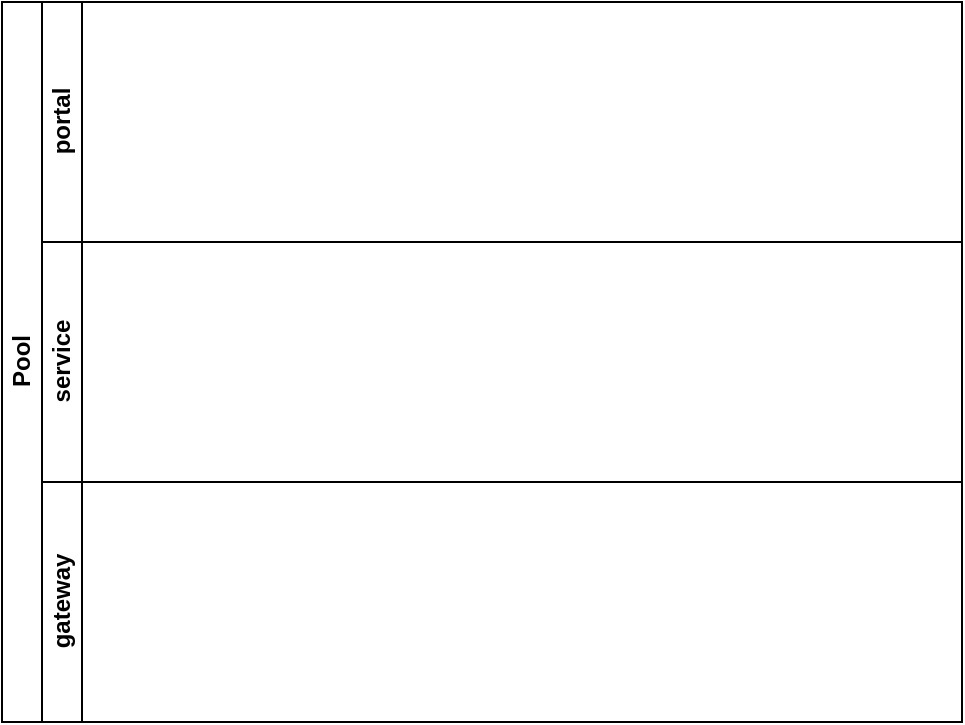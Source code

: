 <mxfile version="21.3.3" type="github">
  <diagram id="kgpKYQtTHZ0yAKxKKP6v" name="Page-1">
    <mxGraphModel dx="954" dy="520" grid="1" gridSize="10" guides="1" tooltips="1" connect="1" arrows="1" fold="1" page="1" pageScale="1" pageWidth="850" pageHeight="1100" math="0" shadow="0">
      <root>
        <mxCell id="0" />
        <mxCell id="1" parent="0" />
        <mxCell id="yZqGWqRkGeLSpYFyMEF4-1" value="Pool" style="swimlane;childLayout=stackLayout;resizeParent=1;resizeParentMax=0;horizontal=0;startSize=20;horizontalStack=0;html=1;" vertex="1" parent="1">
          <mxGeometry x="140" y="50" width="480" height="360" as="geometry" />
        </mxCell>
        <mxCell id="yZqGWqRkGeLSpYFyMEF4-2" value="portal" style="swimlane;startSize=20;horizontal=0;html=1;" vertex="1" parent="yZqGWqRkGeLSpYFyMEF4-1">
          <mxGeometry x="20" width="460" height="120" as="geometry" />
        </mxCell>
        <mxCell id="yZqGWqRkGeLSpYFyMEF4-3" value="service" style="swimlane;startSize=20;horizontal=0;html=1;" vertex="1" parent="yZqGWqRkGeLSpYFyMEF4-1">
          <mxGeometry x="20" y="120" width="460" height="120" as="geometry" />
        </mxCell>
        <mxCell id="yZqGWqRkGeLSpYFyMEF4-4" value="gateway" style="swimlane;startSize=20;horizontal=0;html=1;" vertex="1" parent="yZqGWqRkGeLSpYFyMEF4-1">
          <mxGeometry x="20" y="240" width="460" height="120" as="geometry" />
        </mxCell>
      </root>
    </mxGraphModel>
  </diagram>
</mxfile>
